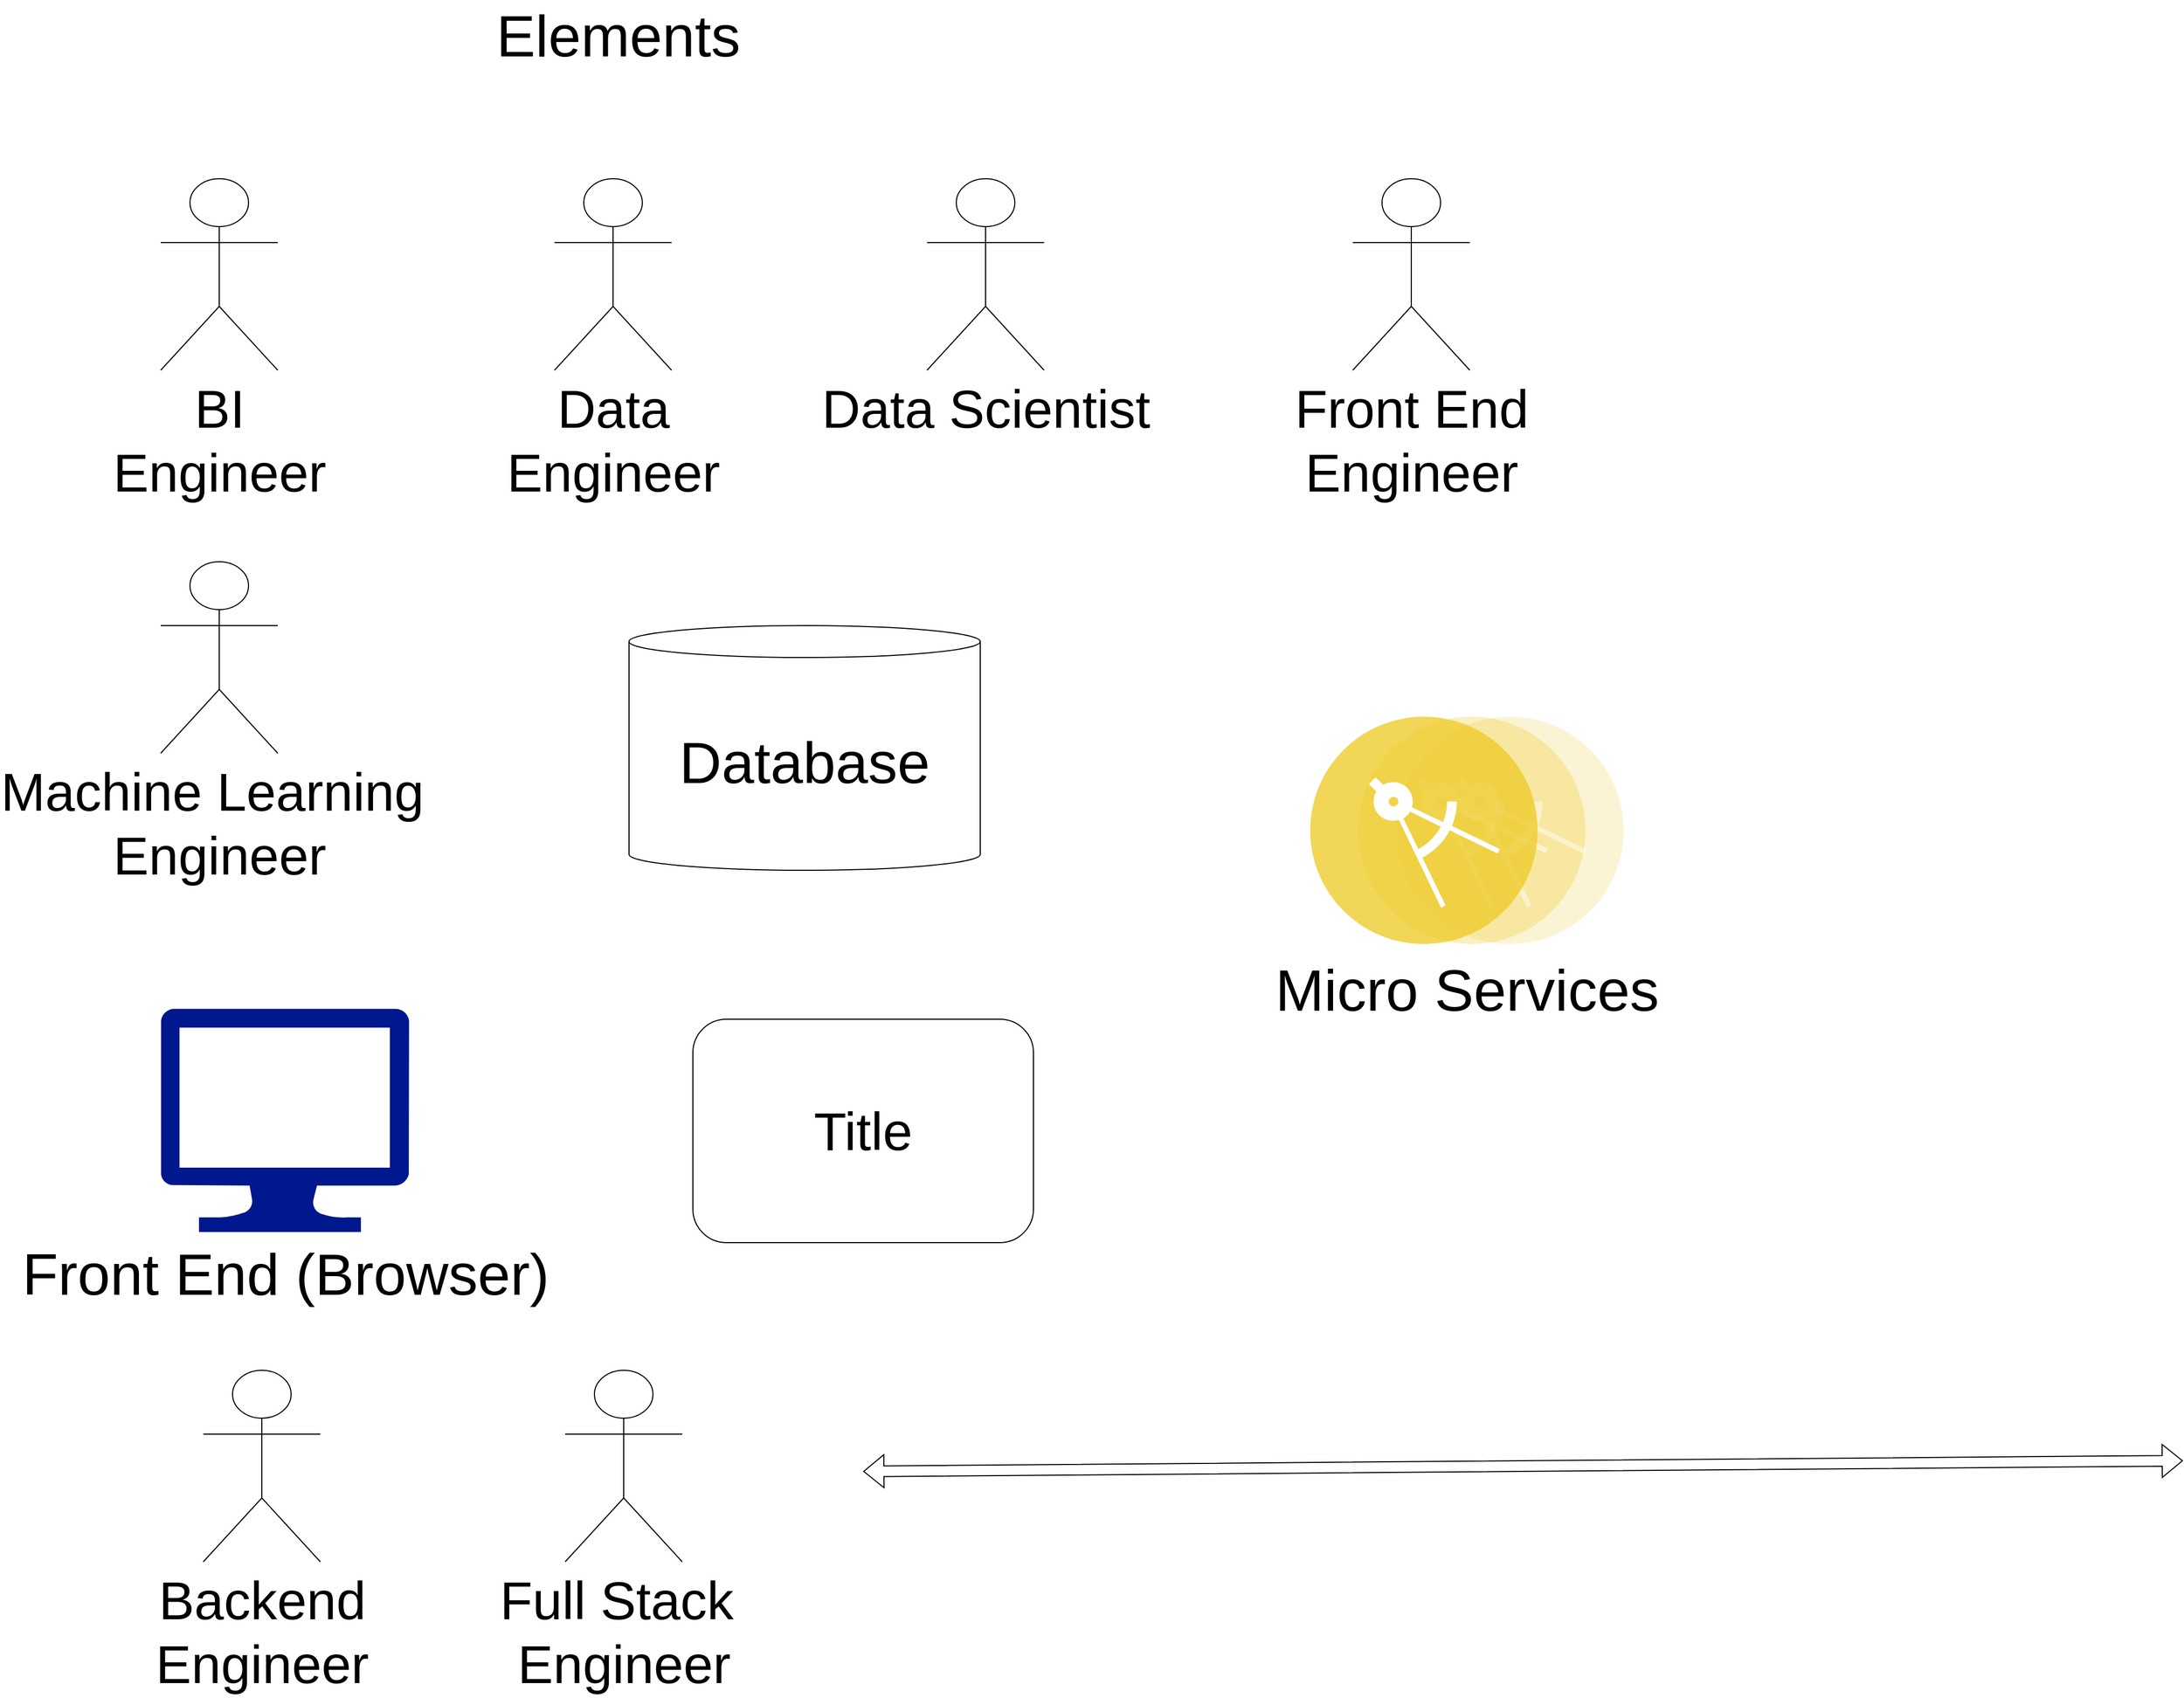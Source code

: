 <mxfile version="22.0.6" type="github" pages="2">
  <diagram name="Page-1" id="mAW6w7WBJ3kH8a0hMK1T">
    <mxGraphModel dx="3354" dy="1832" grid="1" gridSize="10" guides="1" tooltips="1" connect="1" arrows="1" fold="1" page="1" pageScale="1" pageWidth="1200" pageHeight="1600" math="0" shadow="0">
      <root>
        <mxCell id="0" />
        <mxCell id="1" parent="0" />
        <mxCell id="6k_ZNdctovudq3fOSNru-1" value="&lt;font style=&quot;font-size: 55px;&quot;&gt;Elements&lt;/font&gt;" style="text;html=1;strokeColor=none;fillColor=none;align=center;verticalAlign=middle;whiteSpace=wrap;rounded=0;" parent="1" vertex="1">
          <mxGeometry x="475" y="50" width="250" height="30" as="geometry" />
        </mxCell>
        <mxCell id="6k_ZNdctovudq3fOSNru-2" value="&lt;font style=&quot;font-size: 50px;&quot;&gt;BI&lt;br&gt;Engineer&lt;br&gt;&lt;/font&gt;" style="shape=umlActor;verticalLabelPosition=bottom;verticalAlign=top;html=1;outlineConnect=0;" parent="1" vertex="1">
          <mxGeometry x="170" y="200" width="110" height="180" as="geometry" />
        </mxCell>
        <mxCell id="6k_ZNdctovudq3fOSNru-4" value="&lt;font style=&quot;font-size: 50px;&quot;&gt;Data&lt;br&gt;Engineer&lt;br&gt;&lt;/font&gt;" style="shape=umlActor;verticalLabelPosition=bottom;verticalAlign=top;html=1;outlineConnect=0;" parent="1" vertex="1">
          <mxGeometry x="540" y="200" width="110" height="180" as="geometry" />
        </mxCell>
        <mxCell id="6k_ZNdctovudq3fOSNru-5" value="&lt;font style=&quot;font-size: 50px;&quot;&gt;Data Scientist&lt;br&gt;&lt;/font&gt;" style="shape=umlActor;verticalLabelPosition=bottom;verticalAlign=top;html=1;outlineConnect=0;" parent="1" vertex="1">
          <mxGeometry x="890" y="200" width="110" height="180" as="geometry" />
        </mxCell>
        <mxCell id="6k_ZNdctovudq3fOSNru-6" value="&lt;font style=&quot;font-size: 50px;&quot;&gt;Machine Learning&amp;nbsp;&lt;br&gt;Engineer&lt;br&gt;&lt;/font&gt;" style="shape=umlActor;verticalLabelPosition=bottom;verticalAlign=top;html=1;outlineConnect=0;" parent="1" vertex="1">
          <mxGeometry x="170" y="560" width="110" height="180" as="geometry" />
        </mxCell>
        <mxCell id="6k_ZNdctovudq3fOSNru-7" value="&lt;font style=&quot;font-size: 55px;&quot;&gt;Database&lt;/font&gt;" style="shape=cylinder3;whiteSpace=wrap;html=1;boundedLbl=1;backgroundOutline=1;size=15;" parent="1" vertex="1">
          <mxGeometry x="610" y="620" width="330" height="230" as="geometry" />
        </mxCell>
        <mxCell id="6k_ZNdctovudq3fOSNru-8" value="&lt;font style=&quot;font-size: 55px;&quot;&gt;Front End (Browser)&lt;/font&gt;" style="sketch=0;aspect=fixed;pointerEvents=1;shadow=0;dashed=0;html=1;strokeColor=none;labelPosition=center;verticalLabelPosition=bottom;verticalAlign=top;align=center;fillColor=#00188D;shape=mxgraph.azure.computer" parent="1" vertex="1">
          <mxGeometry x="170" y="980" width="233.33" height="210" as="geometry" />
        </mxCell>
        <mxCell id="6k_ZNdctovudq3fOSNru-9" value="&lt;font style=&quot;font-size: 50px;&quot;&gt;Front End&lt;br&gt;Engineer&lt;br&gt;&lt;/font&gt;" style="shape=umlActor;verticalLabelPosition=bottom;verticalAlign=top;html=1;outlineConnect=0;" parent="1" vertex="1">
          <mxGeometry x="1290" y="200" width="110" height="180" as="geometry" />
        </mxCell>
        <mxCell id="6k_ZNdctovudq3fOSNru-10" value="&lt;font style=&quot;font-size: 50px;&quot;&gt;Title&lt;/font&gt;" style="rounded=1;whiteSpace=wrap;html=1;" parent="1" vertex="1">
          <mxGeometry x="670" y="990" width="320" height="210" as="geometry" />
        </mxCell>
        <mxCell id="6k_ZNdctovudq3fOSNru-11" value="&lt;font color=&quot;#000000&quot; style=&quot;font-size: 55px;&quot;&gt;Micro Services&lt;/font&gt;" style="image;aspect=fixed;perimeter=ellipsePerimeter;html=1;align=center;shadow=0;dashed=0;fontColor=#4277BB;labelBackgroundColor=default;fontSize=12;spacingTop=3;image=img/lib/ibm/applications/microservice.svg;" parent="1" vertex="1">
          <mxGeometry x="1250" y="705" width="294.55" height="215" as="geometry" />
        </mxCell>
        <mxCell id="6k_ZNdctovudq3fOSNru-12" value="&lt;font style=&quot;font-size: 50px;&quot;&gt;Backend&lt;br&gt;Engineer&lt;br&gt;&lt;/font&gt;" style="shape=umlActor;verticalLabelPosition=bottom;verticalAlign=top;html=1;outlineConnect=0;" parent="1" vertex="1">
          <mxGeometry x="210" y="1320" width="110" height="180" as="geometry" />
        </mxCell>
        <mxCell id="6k_ZNdctovudq3fOSNru-13" value="&lt;font style=&quot;font-size: 50px;&quot;&gt;Full Stack&amp;nbsp;&lt;br&gt;Engineer&lt;br&gt;&lt;/font&gt;" style="shape=umlActor;verticalLabelPosition=bottom;verticalAlign=top;html=1;outlineConnect=0;" parent="1" vertex="1">
          <mxGeometry x="550" y="1320" width="110" height="180" as="geometry" />
        </mxCell>
        <mxCell id="6k_ZNdctovudq3fOSNru-14" value="" style="shape=flexArrow;endArrow=classic;startArrow=classic;html=1;rounded=0;" parent="1" edge="1">
          <mxGeometry width="100" height="100" relative="1" as="geometry">
            <mxPoint x="830" y="1415" as="sourcePoint" />
            <mxPoint x="2070" y="1405" as="targetPoint" />
          </mxGeometry>
        </mxCell>
      </root>
    </mxGraphModel>
  </diagram>
  <diagram id="ai941lXSbLcec5KLdyCX" name="Page-2">
    <mxGraphModel dx="3354" dy="1832" grid="1" gridSize="10" guides="1" tooltips="1" connect="1" arrows="1" fold="1" page="1" pageScale="1" pageWidth="1200" pageHeight="1600" math="0" shadow="0">
      <root>
        <mxCell id="0" />
        <mxCell id="1" parent="0" />
      </root>
    </mxGraphModel>
  </diagram>
</mxfile>
